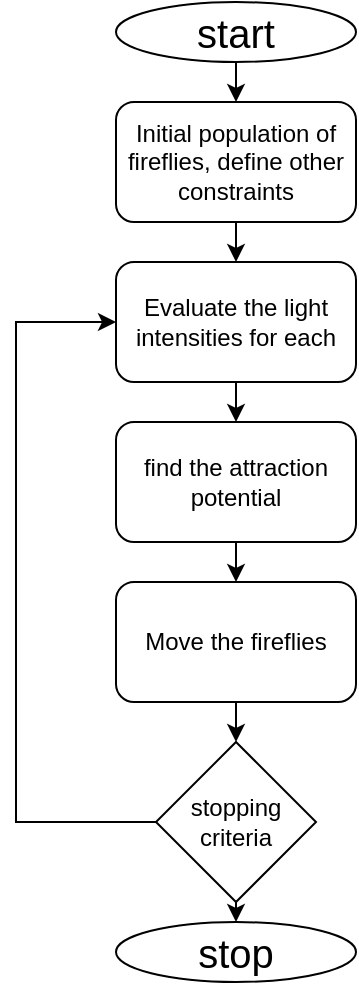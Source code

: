 <mxfile version="21.1.8" type="device">
  <diagram name="Page-1" id="zEu1ZX5HEO9qql5FpW_x">
    <mxGraphModel dx="1050" dy="683" grid="1" gridSize="10" guides="1" tooltips="1" connect="1" arrows="1" fold="1" page="1" pageScale="1" pageWidth="850" pageHeight="1100" math="0" shadow="0">
      <root>
        <mxCell id="0" />
        <mxCell id="1" parent="0" />
        <mxCell id="R6by3xjxXIj3BbOd1hWU-12" style="edgeStyle=orthogonalEdgeStyle;rounded=0;orthogonalLoop=1;jettySize=auto;html=1;exitX=0.5;exitY=1;exitDx=0;exitDy=0;entryX=0.5;entryY=0;entryDx=0;entryDy=0;" edge="1" parent="1" source="R6by3xjxXIj3BbOd1hWU-1" target="R6by3xjxXIj3BbOd1hWU-4">
          <mxGeometry relative="1" as="geometry" />
        </mxCell>
        <mxCell id="R6by3xjxXIj3BbOd1hWU-1" value="Initial population of fireflies, define other constraints" style="rounded=1;whiteSpace=wrap;html=1;" vertex="1" parent="1">
          <mxGeometry x="360" y="90" width="120" height="60" as="geometry" />
        </mxCell>
        <mxCell id="R6by3xjxXIj3BbOd1hWU-11" style="edgeStyle=orthogonalEdgeStyle;rounded=0;orthogonalLoop=1;jettySize=auto;html=1;exitX=0.5;exitY=1;exitDx=0;exitDy=0;entryX=0.5;entryY=0;entryDx=0;entryDy=0;" edge="1" parent="1" source="R6by3xjxXIj3BbOd1hWU-2" target="R6by3xjxXIj3BbOd1hWU-1">
          <mxGeometry relative="1" as="geometry" />
        </mxCell>
        <mxCell id="R6by3xjxXIj3BbOd1hWU-2" value="start" style="ellipse;whiteSpace=wrap;html=1;fontSize=20;" vertex="1" parent="1">
          <mxGeometry x="360" y="40" width="120" height="30" as="geometry" />
        </mxCell>
        <mxCell id="R6by3xjxXIj3BbOd1hWU-3" value="stop" style="ellipse;whiteSpace=wrap;html=1;fontSize=20;" vertex="1" parent="1">
          <mxGeometry x="360" y="500" width="120" height="30" as="geometry" />
        </mxCell>
        <mxCell id="R6by3xjxXIj3BbOd1hWU-13" style="edgeStyle=orthogonalEdgeStyle;rounded=0;orthogonalLoop=1;jettySize=auto;html=1;exitX=0.5;exitY=1;exitDx=0;exitDy=0;entryX=0.5;entryY=0;entryDx=0;entryDy=0;" edge="1" parent="1" source="R6by3xjxXIj3BbOd1hWU-4" target="R6by3xjxXIj3BbOd1hWU-7">
          <mxGeometry relative="1" as="geometry" />
        </mxCell>
        <mxCell id="R6by3xjxXIj3BbOd1hWU-4" value="Evaluate the light intensities for each" style="rounded=1;whiteSpace=wrap;html=1;" vertex="1" parent="1">
          <mxGeometry x="360" y="170" width="120" height="60" as="geometry" />
        </mxCell>
        <mxCell id="R6by3xjxXIj3BbOd1hWU-14" style="edgeStyle=orthogonalEdgeStyle;rounded=0;orthogonalLoop=1;jettySize=auto;html=1;exitX=0.5;exitY=1;exitDx=0;exitDy=0;entryX=0.5;entryY=0;entryDx=0;entryDy=0;" edge="1" parent="1" source="R6by3xjxXIj3BbOd1hWU-7" target="R6by3xjxXIj3BbOd1hWU-8">
          <mxGeometry relative="1" as="geometry" />
        </mxCell>
        <mxCell id="R6by3xjxXIj3BbOd1hWU-7" value="find the attraction potential" style="rounded=1;whiteSpace=wrap;html=1;" vertex="1" parent="1">
          <mxGeometry x="360" y="250" width="120" height="60" as="geometry" />
        </mxCell>
        <mxCell id="R6by3xjxXIj3BbOd1hWU-15" style="edgeStyle=orthogonalEdgeStyle;rounded=0;orthogonalLoop=1;jettySize=auto;html=1;exitX=0.5;exitY=1;exitDx=0;exitDy=0;entryX=0.5;entryY=0;entryDx=0;entryDy=0;" edge="1" parent="1" source="R6by3xjxXIj3BbOd1hWU-8" target="R6by3xjxXIj3BbOd1hWU-9">
          <mxGeometry relative="1" as="geometry" />
        </mxCell>
        <mxCell id="R6by3xjxXIj3BbOd1hWU-8" value="Move the fireflies" style="rounded=1;whiteSpace=wrap;html=1;" vertex="1" parent="1">
          <mxGeometry x="360" y="330" width="120" height="60" as="geometry" />
        </mxCell>
        <mxCell id="R6by3xjxXIj3BbOd1hWU-16" style="edgeStyle=orthogonalEdgeStyle;rounded=0;orthogonalLoop=1;jettySize=auto;html=1;exitX=0.5;exitY=1;exitDx=0;exitDy=0;entryX=0.5;entryY=0;entryDx=0;entryDy=0;" edge="1" parent="1" source="R6by3xjxXIj3BbOd1hWU-9" target="R6by3xjxXIj3BbOd1hWU-3">
          <mxGeometry relative="1" as="geometry" />
        </mxCell>
        <mxCell id="R6by3xjxXIj3BbOd1hWU-17" style="edgeStyle=orthogonalEdgeStyle;rounded=0;orthogonalLoop=1;jettySize=auto;html=1;exitX=0;exitY=0.5;exitDx=0;exitDy=0;entryX=0;entryY=0.5;entryDx=0;entryDy=0;" edge="1" parent="1" source="R6by3xjxXIj3BbOd1hWU-9" target="R6by3xjxXIj3BbOd1hWU-4">
          <mxGeometry relative="1" as="geometry">
            <Array as="points">
              <mxPoint x="310" y="450" />
              <mxPoint x="310" y="200" />
            </Array>
          </mxGeometry>
        </mxCell>
        <mxCell id="R6by3xjxXIj3BbOd1hWU-9" value="stopping criteria" style="rhombus;whiteSpace=wrap;html=1;" vertex="1" parent="1">
          <mxGeometry x="380" y="410" width="80" height="80" as="geometry" />
        </mxCell>
      </root>
    </mxGraphModel>
  </diagram>
</mxfile>
